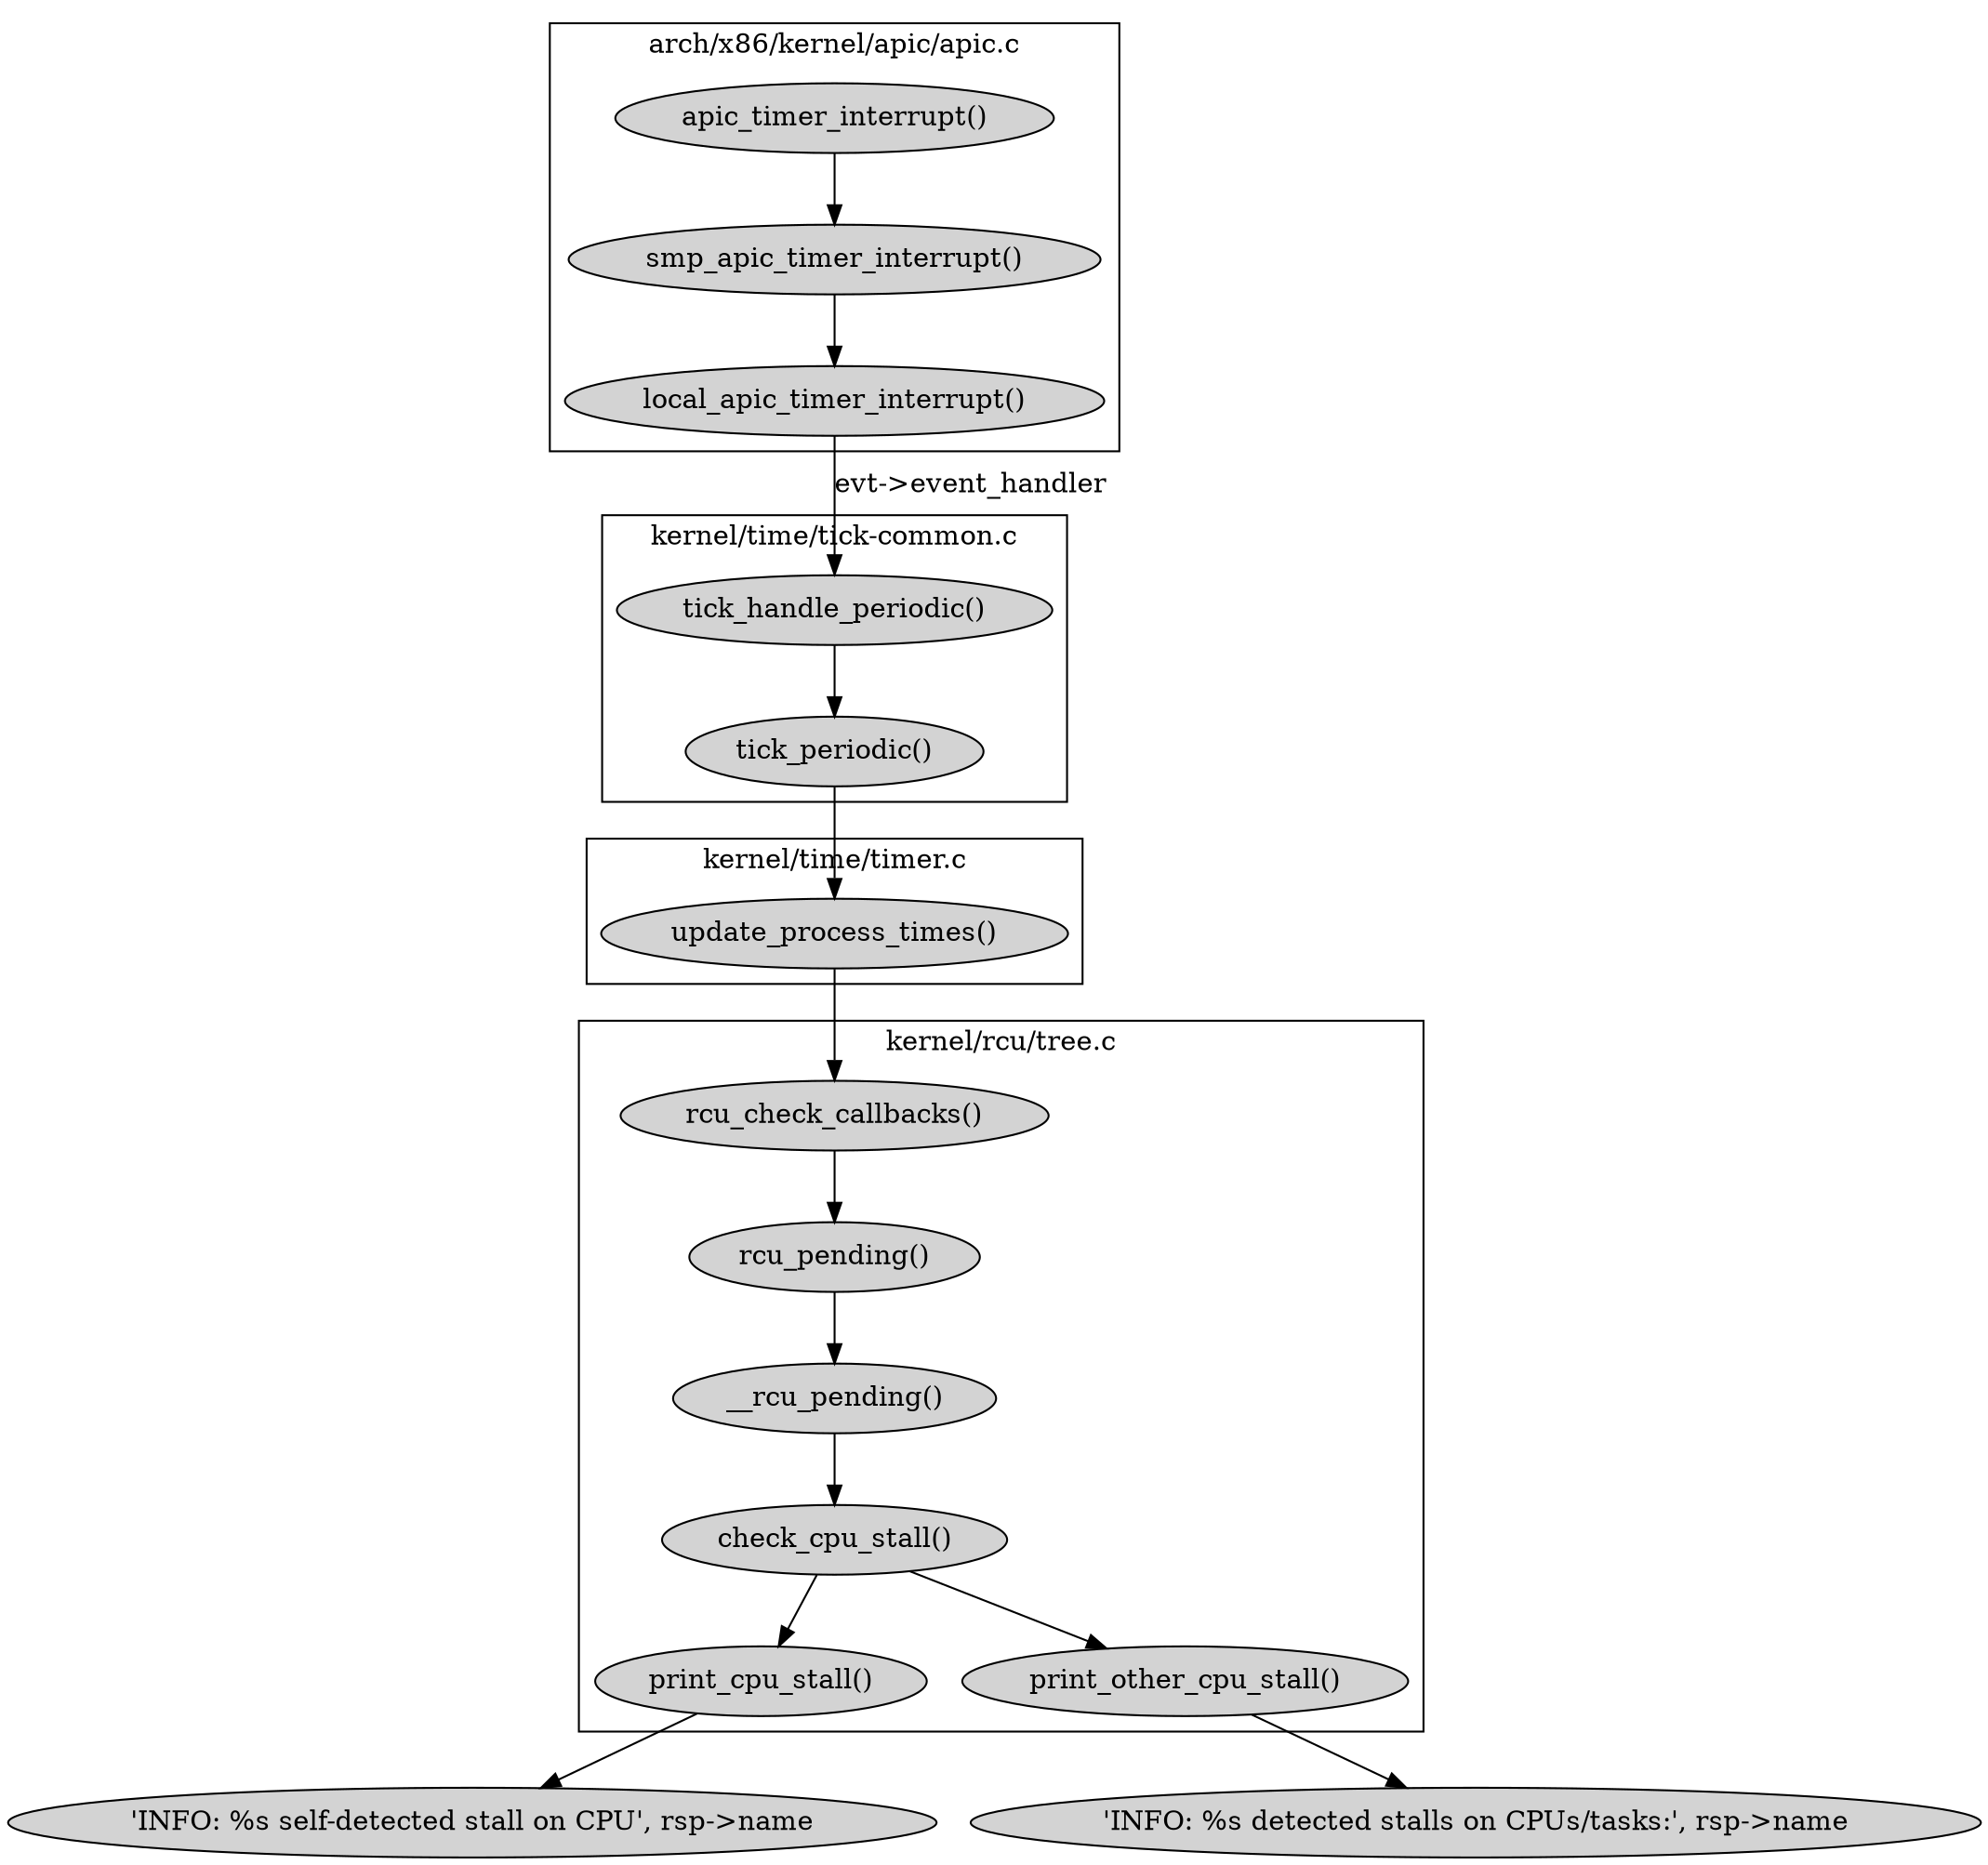 /* 
 * graphviz.org
 * a -> b
 */
digraph kernel {
//	rankdir = "LR"
//	label = "Diagram of rcu check"
	node [ style=filled ]

	subgraph cluster_arch_x86_kernel_apic_apic_c {
		label = "arch/x86/entry/entry_64.S"

		"apic_timer_interrupt()"
	}

	subgraph cluster_arch_x86_kernel_apic_apic_c {
		label = "arch/x86/kernel/apic/apic.c"

		"smp_apic_timer_interrupt()"
		/* "smp_trace_apic_timer_interrupt()" */
		"local_apic_timer_interrupt()"
	}

	subgraph cluster_kernel_time_tick_common_c {
		label = "kernel/time/tick-common.c"

		"tick_periodic()"
		"tick_handle_periodic()"
	}

	subgraph cluster_kernel_time_timer_c {
		label = "kernel/time/timer.c"

		"update_process_times()"
	}

	subgraph cluster_kernel_rcu_tree {
		label = "kernel/rcu/tree.c"

		"rcu_check_callbacks()"		
		"rcu_pending()"
		"__rcu_pending()"
		"check_cpu_stall()"
		"print_cpu_stall()"
		"print_other_cpu_stall()"
	}

	"apic_timer_interrupt()" -> "smp_apic_timer_interrupt()" -> "local_apic_timer_interrupt()"
	"local_apic_timer_interrupt()" -> "tick_handle_periodic()" [label = "evt->event_handler"]
	"tick_handle_periodic()" -> "tick_periodic()" -> "update_process_times()"

	"update_process_times()" -> "rcu_check_callbacks()" -> "rcu_pending()" ->
		"__rcu_pending()" -> "check_cpu_stall()" -> {
		"print_cpu_stall()";
		"print_other_cpu_stall()"
	}

	"print_cpu_stall()" -> "'INFO: %s self-detected stall on CPU', rsp->name"
	"print_other_cpu_stall()" -> "'INFO: %s detected stalls on CPUs/tasks:', rsp->name"

}

